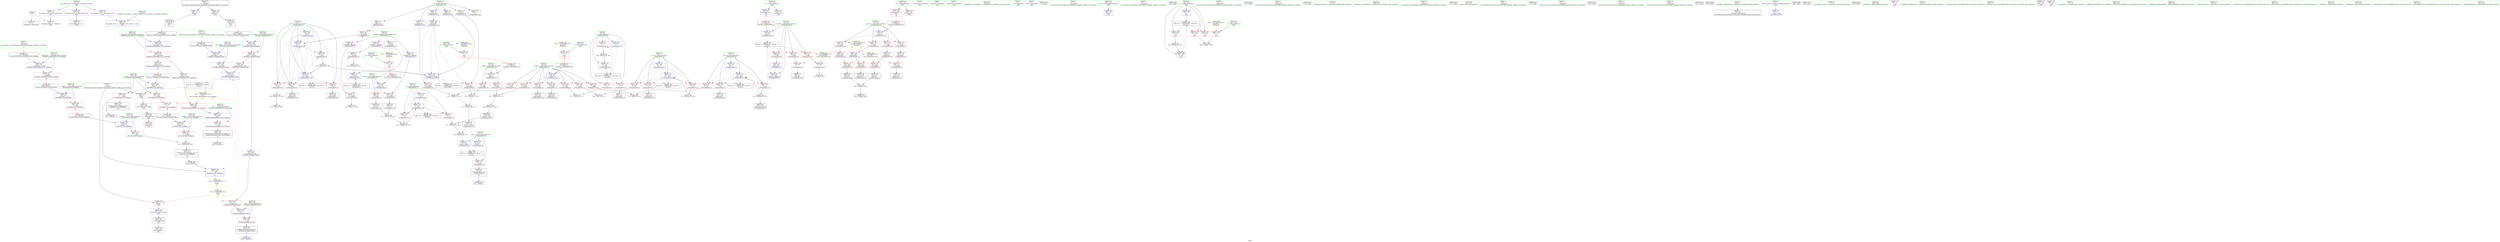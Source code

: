 digraph "SVFG" {
	label="SVFG";

	Node0x563094094400 [shape=record,color=grey,label="{NodeID: 0\nNullPtr}"];
	Node0x563094094400 -> Node0x5630940b7490[style=solid];
	Node0x563094094400 -> Node0x5630940b9630[style=solid];
	Node0x5630940b8ce0 [shape=record,color=red,label="{NodeID: 194\n373\<--363\n\<--__prec.addr\n_ZNSt8ios_base9precisionEl\n}"];
	Node0x5630940b8ce0 -> Node0x5630940c2f30[style=solid];
	Node0x5630940b55d0 [shape=record,color=purple,label="{NodeID: 111\n162\<--71\narrayidx23\<--p\n_Z7bananasPcS_iii\n}"];
	Node0x5630940b55d0 -> Node0x5630940ba290[style=solid];
	Node0x5630940b4080 [shape=record,color=green,label="{NodeID: 28\n59\<--60\nn.addr\<--n.addr_field_insensitive\n_Z7bananasPcS_iii\n}"];
	Node0x5630940b4080 -> Node0x5630940bc2f0[style=solid];
	Node0x5630940b4080 -> Node0x5630940bc3c0[style=solid];
	Node0x5630940b4080 -> Node0x5630940bc490[style=solid];
	Node0x5630940b4080 -> Node0x5630940bc560[style=solid];
	Node0x5630940b4080 -> Node0x5630940bc630[style=solid];
	Node0x5630940b4080 -> Node0x5630940bc700[style=solid];
	Node0x5630940b4080 -> Node0x5630940bc7d0[style=solid];
	Node0x5630940b4080 -> Node0x5630940b99a0[style=solid];
	Node0x5630940f41c0 [shape=record,color=black,label="{NodeID: 471\n48 = PHI(312, )\n2nd arg _Z7bananasPcS_iii }"];
	Node0x5630940f41c0 -> Node0x5630940b98d0[style=solid];
	Node0x5630940beda0 [shape=record,color=yellow,style=double,label="{NodeID: 388\n30V_1 = ENCHI(MR_30V_0)\npts\{2580000 \}\nFun[_Z7bananasPcS_iii]}"];
	Node0x5630940beda0 -> Node0x5630940bd670[style=dashed];
	Node0x5630940beda0 -> Node0x5630940bd740[style=dashed];
	Node0x5630940ba430 [shape=record,color=blue,label="{NodeID: 222\n75\<--164\nk25\<--\n_Z7bananasPcS_iii\n}"];
	Node0x5630940ba430 -> Node0x5630940bd330[style=dashed];
	Node0x5630940ba430 -> Node0x5630940bd400[style=dashed];
	Node0x5630940ba430 -> Node0x5630940bd4d0[style=dashed];
	Node0x5630940ba430 -> Node0x5630940bd5a0[style=dashed];
	Node0x5630940ba430 -> Node0x5630940ba500[style=dashed];
	Node0x5630940ba430 -> Node0x5630940ba5d0[style=dashed];
	Node0x5630940ba430 -> Node0x5630940da1b0[style=dashed];
	Node0x5630940bbee0 [shape=record,color=red,label="{NodeID: 139\n114\<--55\n\<--x.addr\n_Z7bananasPcS_iii\n}"];
	Node0x5630940bbee0 -> Node0x5630940bb6c0[style=solid];
	Node0x5630940b6970 [shape=record,color=green,label="{NodeID: 56\n339\<--340\nthis.addr\<--this.addr_field_insensitive\n_ZNSt8ios_base4setfESt13_Ios_Fmtflags\n}"];
	Node0x5630940b6970 -> Node0x5630940be780[style=solid];
	Node0x5630940b6970 -> Node0x5630940c2a50[style=solid];
	Node0x5630940c8850 [shape=record,color=grey,label="{NodeID: 333\n222 = Binary(217, 221, )\n}"];
	Node0x5630940c8850 -> Node0x5630940c86d0[style=solid];
	Node0x5630940bd5a0 [shape=record,color=red,label="{NodeID: 167\n201\<--75\n\<--k25\n_Z7bananasPcS_iii\n}"];
	Node0x5630940bd5a0 -> Node0x5630940c7f50[style=solid];
	Node0x5630940b8180 [shape=record,color=black,label="{NodeID: 84\n182\<--181\nconv33\<--\n_Z7bananasPcS_iii\n}"];
	Node0x5630940b8180 -> Node0x5630940ca350[style=solid];
	Node0x5630940b1f60 [shape=record,color=green,label="{NodeID: 1\n7\<--1\n__dso_handle\<--dummyObj\nGlob }"];
	Node0x5630940b8db0 [shape=record,color=red,label="{NodeID: 195\n376\<--365\n\<--__old\n_ZNSt8ios_base9precisionEl\n}"];
	Node0x5630940b8db0 -> Node0x5630940b5bd0[style=solid];
	Node0x5630940b56a0 [shape=record,color=purple,label="{NodeID: 112\n196\<--71\narrayidx41\<--p\n_Z7bananasPcS_iii\n}"];
	Node0x5630940b56a0 -> Node0x5630940bddc0[style=solid];
	Node0x5630940b4150 [shape=record,color=green,label="{NodeID: 29\n61\<--62\ns.addr\<--s.addr_field_insensitive\n_Z7bananasPcS_iii\n}"];
	Node0x5630940b4150 -> Node0x5630940bc8a0[style=solid];
	Node0x5630940b4150 -> Node0x5630940bc970[style=solid];
	Node0x5630940b4150 -> Node0x5630940b9a70[style=solid];
	Node0x5630940f4300 [shape=record,color=black,label="{NodeID: 472\n49 = PHI(313, )\n3rd arg _Z7bananasPcS_iii }"];
	Node0x5630940f4300 -> Node0x5630940b99a0[style=solid];
	Node0x5630940ba500 [shape=record,color=blue,label="{NodeID: 223\n75\<--197\nk25\<--\n_Z7bananasPcS_iii\n}"];
	Node0x5630940ba500 -> Node0x5630940bd330[style=dashed];
	Node0x5630940ba500 -> Node0x5630940bd400[style=dashed];
	Node0x5630940ba500 -> Node0x5630940bd4d0[style=dashed];
	Node0x5630940ba500 -> Node0x5630940bd5a0[style=dashed];
	Node0x5630940ba500 -> Node0x5630940ba500[style=dashed];
	Node0x5630940ba500 -> Node0x5630940ba5d0[style=dashed];
	Node0x5630940bbfb0 [shape=record,color=red,label="{NodeID: 140\n140\<--55\n\<--x.addr\n_Z7bananasPcS_iii\n}"];
	Node0x5630940bbfb0 -> Node0x5630940bb790[style=solid];
	Node0x5630940b6a40 [shape=record,color=green,label="{NodeID: 57\n341\<--342\n__fmtfl.addr\<--__fmtfl.addr_field_insensitive\n_ZNSt8ios_base4setfESt13_Ios_Fmtflags\n}"];
	Node0x5630940b6a40 -> Node0x5630940be850[style=solid];
	Node0x5630940b6a40 -> Node0x5630940c2b20[style=solid];
	Node0x5630940c89d0 [shape=record,color=grey,label="{NodeID: 334\n216 = Binary(211, 215, )\n}"];
	Node0x5630940c89d0 -> Node0x5630940c86d0[style=solid];
	Node0x5630940bd670 [shape=record,color=red,label="{NodeID: 168\n91\<--90\n\<--\n_Z7bananasPcS_iii\n}"];
	Node0x5630940bd670 -> Node0x5630940c9bd0[style=solid];
	Node0x5630940b8250 [shape=record,color=black,label="{NodeID: 85\n185\<--184\nidxprom34\<--\n_Z7bananasPcS_iii\n}"];
	Node0x5630940b1ff0 [shape=record,color=green,label="{NodeID: 2\n8\<--1\n_ZSt3cin\<--dummyObj\nGlob }"];
	Node0x5630940e2760 [shape=record,color=yellow,style=double,label="{NodeID: 445\n32V_3 = CSCHI(MR_32V_2)\npts\{1 \}\nCS[]|{|<s1>12|<s2>12}}"];
	Node0x5630940e2760 -> Node0x5630940bbad0[style=dashed];
	Node0x5630940e2760:s1 -> Node0x5630940b8e80[style=dashed,color=red];
	Node0x5630940e2760:s2 -> Node0x5630940c2f30[style=dashed,color=red];
	Node0x5630940b8e80 [shape=record,color=red,label="{NodeID: 196\n371\<--370\n\<--_M_precision\n_ZNSt8ios_base9precisionEl\n}"];
	Node0x5630940b8e80 -> Node0x5630940c2e60[style=solid];
	Node0x5630940b5770 [shape=record,color=purple,label="{NodeID: 113\n208\<--71\narrayidx47\<--p\n_Z7bananasPcS_iii\n}"];
	Node0x5630940b5770 -> Node0x5630940ba770[style=solid];
	Node0x5630940b4220 [shape=record,color=green,label="{NodeID: 30\n63\<--64\nalphabet\<--alphabet_field_insensitive\n_Z7bananasPcS_iii\n}"];
	Node0x5630940b4220 -> Node0x5630940b7890[style=solid];
	Node0x5630940b4220 -> Node0x5630940b5360[style=solid];
	Node0x5630940b4220 -> Node0x5630940b5430[style=solid];
	Node0x5630940b4220 -> Node0x5630940b5500[style=solid];
	Node0x5630940f4440 [shape=record,color=black,label="{NodeID: 473\n50 = PHI(314, )\n4th arg _Z7bananasPcS_iii }"];
	Node0x5630940f4440 -> Node0x5630940b9a70[style=solid];
	Node0x5630940ba5d0 [shape=record,color=blue,label="{NodeID: 224\n75\<--202\nk25\<--inc44\n_Z7bananasPcS_iii\n}"];
	Node0x5630940ba5d0 -> Node0x5630940bd330[style=dashed];
	Node0x5630940ba5d0 -> Node0x5630940bd400[style=dashed];
	Node0x5630940ba5d0 -> Node0x5630940bd4d0[style=dashed];
	Node0x5630940ba5d0 -> Node0x5630940bd5a0[style=dashed];
	Node0x5630940ba5d0 -> Node0x5630940ba500[style=dashed];
	Node0x5630940ba5d0 -> Node0x5630940ba5d0[style=dashed];
	Node0x5630940ba5d0 -> Node0x5630940da1b0[style=dashed];
	Node0x5630940bc080 [shape=record,color=red,label="{NodeID: 141\n177\<--55\n\<--x.addr\n_Z7bananasPcS_iii\n}"];
	Node0x5630940bc080 -> Node0x5630940bb860[style=solid];
	Node0x5630940b6b10 [shape=record,color=green,label="{NodeID: 58\n343\<--344\n__old\<--__old_field_insensitive\n_ZNSt8ios_base4setfESt13_Ios_Fmtflags\n}"];
	Node0x5630940b6b10 -> Node0x5630940be920[style=solid];
	Node0x5630940b6b10 -> Node0x5630940c2bf0[style=solid];
	Node0x5630940c8b50 [shape=record,color=grey,label="{NodeID: 335\n157 = Binary(156, 100, )\n}"];
	Node0x5630940c8b50 -> Node0x5630940ba1c0[style=solid];
	Node0x5630940bd740 [shape=record,color=red,label="{NodeID: 169\n95\<--94\n\<--\n_Z7bananasPcS_iii\n}"];
	Node0x5630940bd740 -> Node0x5630940b7a30[style=solid];
	Node0x5630940b8320 [shape=record,color=black,label="{NodeID: 86\n188\<--187\nconv36\<--\n_Z7bananasPcS_iii\n}"];
	Node0x5630940b8320 -> Node0x5630940ca350[style=solid];
	Node0x5630940b22a0 [shape=record,color=green,label="{NodeID: 3\n9\<--1\n_ZSt4cout\<--dummyObj\nGlob }"];
	Node0x5630940d91c0 [shape=record,color=black,label="{NodeID: 363\nMR_2V_3 = PHI(MR_2V_4, MR_2V_2, )\npts\{52 \}\n}"];
	Node0x5630940d91c0 -> Node0x5630940bbba0[style=dashed];
	Node0x5630940b8f50 [shape=record,color=red,label="{NodeID: 197\n401\<--395\n\<--__a.addr\n_ZStoRRSt13_Ios_FmtflagsS_\n}"];
	Node0x5630940b8f50 -> Node0x5630940b91c0[style=solid];
	Node0x5630940b5840 [shape=record,color=purple,label="{NodeID: 114\n214\<--71\narrayidx50\<--p\n_Z7bananasPcS_iii\n}"];
	Node0x5630940b5840 -> Node0x5630940bde90[style=solid];
	Node0x5630940b42f0 [shape=record,color=green,label="{NodeID: 31\n65\<--66\ni\<--i_field_insensitive\n_Z7bananasPcS_iii\n}"];
	Node0x5630940b42f0 -> Node0x5630940bca40[style=solid];
	Node0x5630940b42f0 -> Node0x5630940bcb10[style=solid];
	Node0x5630940b42f0 -> Node0x5630940bcbe0[style=solid];
	Node0x5630940b42f0 -> Node0x5630940b9ce0[style=solid];
	Node0x5630940b42f0 -> Node0x5630940b9e80[style=solid];
	Node0x5630940f4580 [shape=record,color=black,label="{NodeID: 474\n359 = PHI(295, )\n0th arg _ZNSt8ios_base9precisionEl }"];
	Node0x5630940f4580 -> Node0x5630940c2cc0[style=solid];
	Node0x5630940ba6a0 [shape=record,color=blue,label="{NodeID: 225\n73\<--205\ni24\<--inc45\n_Z7bananasPcS_iii\n}"];
	Node0x5630940ba6a0 -> Node0x5630940bd0c0[style=dashed];
	Node0x5630940ba6a0 -> Node0x5630940bd190[style=dashed];
	Node0x5630940ba6a0 -> Node0x5630940bd260[style=dashed];
	Node0x5630940ba6a0 -> Node0x5630940ba6a0[style=dashed];
	Node0x5630940ba6a0 -> Node0x5630940d9cb0[style=dashed];
	Node0x5630940bc150 [shape=record,color=red,label="{NodeID: 142\n183\<--55\n\<--x.addr\n_Z7bananasPcS_iii\n}"];
	Node0x5630940bc150 -> Node0x5630940bb930[style=solid];
	Node0x5630940b6be0 [shape=record,color=green,label="{NodeID: 59\n354\<--355\n_ZStoRRSt13_Ios_FmtflagsS_\<--_ZStoRRSt13_Ios_FmtflagsS__field_insensitive\n}"];
	Node0x5630940c8cd0 [shape=record,color=grey,label="{NodeID: 336\n153 = Binary(152, 151, )\n}"];
	Node0x5630940c8cd0 -> Node0x5630940ba0f0[style=solid];
	Node0x5630940bd810 [shape=record,color=red,label="{NodeID: 170\n98\<--97\n\<--arrayidx\n_Z7bananasPcS_iii\n}"];
	Node0x5630940bd810 -> Node0x5630940c8250[style=solid];
	Node0x5630940b83f0 [shape=record,color=black,label="{NodeID: 87\n195\<--194\nidxprom40\<--\n_Z7bananasPcS_iii\n}"];
	Node0x5630940b2330 [shape=record,color=green,label="{NodeID: 4\n12\<--1\n.str\<--dummyObj\nGlob }"];
	Node0x5630940e2a20 [shape=record,color=yellow,style=double,label="{NodeID: 447\n32V_2 = CSCHI(MR_32V_1)\npts\{1 \}\nCS[]|{<s0>11}}"];
	Node0x5630940e2a20:s0 -> Node0x5630940e2760[style=dashed,color=blue];
	Node0x5630940d92b0 [shape=record,color=black,label="{NodeID: 364\nMR_16V_2 = PHI(MR_16V_4, MR_16V_1, )\npts\{68 \}\n}"];
	Node0x5630940b9020 [shape=record,color=red,label="{NodeID: 198\n407\<--395\n\<--__a.addr\n_ZStoRRSt13_Ios_FmtflagsS_\n}"];
	Node0x5630940b9020 -> Node0x5630940b5ca0[style=solid];
	Node0x5630940b9020 -> Node0x5630940c31a0[style=solid];
	Node0x5630940bab60 [shape=record,color=purple,label="{NodeID: 115\n220\<--71\narrayidx52\<--p\n_Z7bananasPcS_iii\n}"];
	Node0x5630940bab60 -> Node0x5630940bdf60[style=solid];
	Node0x5630940b43c0 [shape=record,color=green,label="{NodeID: 32\n67\<--68\nq\<--q_field_insensitive\n_Z7bananasPcS_iii\n}"];
	Node0x5630940b43c0 -> Node0x5630940bccb0[style=solid];
	Node0x5630940b43c0 -> Node0x5630940bcd80[style=solid];
	Node0x5630940b43c0 -> Node0x5630940b9f50[style=solid];
	Node0x5630940b43c0 -> Node0x5630940ba0f0[style=solid];
	Node0x5630940f46c0 [shape=record,color=black,label="{NodeID: 475\n360 = PHI(297, )\n1st arg _ZNSt8ios_base9precisionEl }"];
	Node0x5630940f46c0 -> Node0x5630940c2d90[style=solid];
	Node0x5630940ba770 [shape=record,color=blue,label="{NodeID: 226\n208\<--202\narrayidx47\<--inc44\n_Z7bananasPcS_iii\n}"];
	Node0x5630940ba770 -> Node0x5630940bddc0[style=dashed];
	Node0x5630940ba770 -> Node0x5630940bde90[style=dashed];
	Node0x5630940ba770 -> Node0x5630940bdf60[style=dashed];
	Node0x5630940ba770 -> Node0x5630940ba770[style=dashed];
	Node0x5630940ba770 -> Node0x5630940da6b0[style=dashed];
	Node0x5630940bc220 [shape=record,color=red,label="{NodeID: 143\n149\<--57\n\<--k.addr\n_Z7bananasPcS_iii\n}"];
	Node0x5630940bc220 -> Node0x5630940b7fe0[style=solid];
	Node0x5630940b6ce0 [shape=record,color=green,label="{NodeID: 60\n361\<--362\nthis.addr\<--this.addr_field_insensitive\n_ZNSt8ios_base9precisionEl\n}"];
	Node0x5630940b6ce0 -> Node0x5630940b8c10[style=solid];
	Node0x5630940b6ce0 -> Node0x5630940c2cc0[style=solid];
	Node0x5630940c8e50 [shape=record,color=grey,label="{NodeID: 337\n231 = Binary(225, 230, )\n}"];
	Node0x5630940c8e50 -> Node0x5630940c9450[style=solid];
	Node0x5630940bd8e0 [shape=record,color=red,label="{NodeID: 171\n118\<--117\n\<--arrayidx4\n_Z7bananasPcS_iii\n}"];
	Node0x5630940bd8e0 -> Node0x5630940b7ca0[style=solid];
	Node0x5630940b84c0 [shape=record,color=black,label="{NodeID: 88\n207\<--205\nidxprom46\<--inc45\n_Z7bananasPcS_iii\n}"];
	Node0x5630940b23c0 [shape=record,color=green,label="{NodeID: 5\n14\<--1\n.str.1\<--dummyObj\nGlob }"];
	Node0x5630940f0610 [shape=record,color=black,label="{NodeID: 448\n28 = PHI()\n}"];
	Node0x5630940d97b0 [shape=record,color=black,label="{NodeID: 365\nMR_18V_2 = PHI(MR_18V_4, MR_18V_1, )\npts\{70 \}\n}"];
	Node0x5630940b90f0 [shape=record,color=red,label="{NodeID: 199\n403\<--397\n\<--__b.addr\n_ZStoRRSt13_Ios_FmtflagsS_\n|{<s0>20}}"];
	Node0x5630940b90f0:s0 -> Node0x5630940f3b80[style=solid,color=red];
	Node0x5630940bac30 [shape=record,color=purple,label="{NodeID: 116\n104\<--103\nincdec.ptr\<--\n_Z7bananasPcS_iii\n}"];
	Node0x5630940bac30 -> Node0x5630940b9c10[style=solid];
	Node0x5630940b4490 [shape=record,color=green,label="{NodeID: 33\n69\<--70\ni11\<--i11_field_insensitive\n_Z7bananasPcS_iii\n}"];
	Node0x5630940b4490 -> Node0x5630940bce50[style=solid];
	Node0x5630940b4490 -> Node0x5630940bcf20[style=solid];
	Node0x5630940b4490 -> Node0x5630940bcff0[style=solid];
	Node0x5630940b4490 -> Node0x5630940ba020[style=solid];
	Node0x5630940b4490 -> Node0x5630940ba1c0[style=solid];
	Node0x5630940f4800 [shape=record,color=black,label="{NodeID: 476\n337 = PHI(285, )\n0th arg _ZNSt8ios_base4setfESt13_Ios_Fmtflags }"];
	Node0x5630940f4800 -> Node0x5630940c2a50[style=solid];
	Node0x5630940bf230 [shape=record,color=yellow,style=double,label="{NodeID: 393\n32V_1 = ENCHI(MR_32V_0)\npts\{1 \}\nFun[_ZNSt8ios_base4setfESt13_Ios_Fmtflags]|{|<s1>19|<s2>19}}"];
	Node0x5630940bf230 -> Node0x5630940b8b40[style=dashed];
	Node0x5630940bf230:s1 -> Node0x5630940b91c0[style=dashed,color=red];
	Node0x5630940bf230:s2 -> Node0x5630940c31a0[style=dashed,color=red];
	Node0x5630940ba840 [shape=record,color=blue,label="{NodeID: 227\n51\<--232\nretval\<--sub59\n_Z7bananasPcS_iii\n}"];
	Node0x5630940ba840 -> Node0x5630940d91c0[style=dashed];
	Node0x5630940bc2f0 [shape=record,color=red,label="{NodeID: 144\n111\<--59\n\<--n.addr\n_Z7bananasPcS_iii\n}"];
	Node0x5630940bc2f0 -> Node0x5630940c9d50[style=solid];
	Node0x5630940b6db0 [shape=record,color=green,label="{NodeID: 61\n363\<--364\n__prec.addr\<--__prec.addr_field_insensitive\n_ZNSt8ios_base9precisionEl\n}"];
	Node0x5630940b6db0 -> Node0x5630940b8ce0[style=solid];
	Node0x5630940b6db0 -> Node0x5630940c2d90[style=solid];
	Node0x5630940c8fd0 [shape=record,color=grey,label="{NodeID: 338\n229 = Binary(228, 100, )\n}"];
	Node0x5630940c8fd0 -> Node0x5630940b8800[style=solid];
	Node0x5630940bd9b0 [shape=record,color=red,label="{NodeID: 172\n121\<--120\n\<--arrayidx6\n_Z7bananasPcS_iii\n}"];
	Node0x5630940bd9b0 -> Node0x5630940ca050[style=solid];
	Node0x5630940b8590 [shape=record,color=black,label="{NodeID: 89\n213\<--212\nidxprom49\<--\n_Z7bananasPcS_iii\n}"];
	Node0x5630940b2450 [shape=record,color=green,label="{NodeID: 6\n17\<--1\n\<--dummyObj\nCan only get source location for instruction, argument, global var or function.}"];
	Node0x5630940f2890 [shape=record,color=black,label="{NodeID: 449\n315 = PHI(45, )\n}"];
	Node0x5630940d9cb0 [shape=record,color=black,label="{NodeID: 366\nMR_20V_2 = PHI(MR_20V_4, MR_20V_1, )\npts\{74 \}\n}"];
	Node0x5630940b91c0 [shape=record,color=red,label="{NodeID: 200\n402\<--401\n\<--\n_ZStoRRSt13_Ios_FmtflagsS_\n|{<s0>20}}"];
	Node0x5630940b91c0:s0 -> Node0x5630940f3a40[style=solid,color=red];
	Node0x5630940bad00 [shape=record,color=purple,label="{NodeID: 117\n274\<--257\narraydecay\<--a\nmain\n}"];
	Node0x5630940b4560 [shape=record,color=green,label="{NodeID: 34\n71\<--72\np\<--p_field_insensitive\n_Z7bananasPcS_iii\n}"];
	Node0x5630940b4560 -> Node0x5630940b7960[style=solid];
	Node0x5630940b4560 -> Node0x5630940b55d0[style=solid];
	Node0x5630940b4560 -> Node0x5630940b56a0[style=solid];
	Node0x5630940b4560 -> Node0x5630940b5770[style=solid];
	Node0x5630940b4560 -> Node0x5630940b5840[style=solid];
	Node0x5630940b4560 -> Node0x5630940bab60[style=solid];
	Node0x5630940f4940 [shape=record,color=black,label="{NodeID: 477\n338 = PHI(287, )\n1st arg _ZNSt8ios_base4setfESt13_Ios_Fmtflags }"];
	Node0x5630940f4940 -> Node0x5630940c2b20[style=solid];
	Node0x5630940ba910 [shape=record,color=blue,label="{NodeID: 228\n245\<--108\nretval\<--\nmain\n}"];
	Node0x5630940bc3c0 [shape=record,color=red,label="{NodeID: 145\n137\<--59\n\<--n.addr\n_Z7bananasPcS_iii\n}"];
	Node0x5630940bc3c0 -> Node0x5630940ca1d0[style=solid];
	Node0x5630940b6e80 [shape=record,color=green,label="{NodeID: 62\n365\<--366\n__old\<--__old_field_insensitive\n_ZNSt8ios_base9precisionEl\n}"];
	Node0x5630940b6e80 -> Node0x5630940b8db0[style=solid];
	Node0x5630940b6e80 -> Node0x5630940c2e60[style=solid];
	Node0x5630940c9150 [shape=record,color=grey,label="{NodeID: 339\n228 = Binary(226, 227, )\n}"];
	Node0x5630940c9150 -> Node0x5630940c8fd0[style=solid];
	Node0x5630940bda80 [shape=record,color=red,label="{NodeID: 173\n144\<--143\n\<--arrayidx16\n_Z7bananasPcS_iii\n}"];
	Node0x5630940bda80 -> Node0x5630940b7e40[style=solid];
	Node0x5630940b8660 [shape=record,color=black,label="{NodeID: 90\n219\<--218\nidxprom51\<--\n_Z7bananasPcS_iii\n}"];
	Node0x5630940b2510 [shape=record,color=green,label="{NodeID: 7\n84\<--1\n\<--dummyObj\nCan only get source location for instruction, argument, global var or function.}"];
	Node0x5630940f2a80 [shape=record,color=black,label="{NodeID: 450\n262 = PHI()\n}"];
	Node0x5630940da1b0 [shape=record,color=black,label="{NodeID: 367\nMR_22V_2 = PHI(MR_22V_4, MR_22V_1, )\npts\{76 \}\n}"];
	Node0x5630940b9290 [shape=record,color=red,label="{NodeID: 201\n419\<--413\n\<--__a.addr\n_ZStorSt13_Ios_FmtflagsS_\n}"];
	Node0x5630940b9290 -> Node0x5630940c80d0[style=solid];
	Node0x5630940badd0 [shape=record,color=purple,label="{NodeID: 118\n310\<--257\narraydecay16\<--a\nmain\n|{<s0>16}}"];
	Node0x5630940badd0:s0 -> Node0x5630940f3f40[style=solid,color=red];
	Node0x5630940b4630 [shape=record,color=green,label="{NodeID: 35\n73\<--74\ni24\<--i24_field_insensitive\n_Z7bananasPcS_iii\n}"];
	Node0x5630940b4630 -> Node0x5630940bd0c0[style=solid];
	Node0x5630940b4630 -> Node0x5630940bd190[style=solid];
	Node0x5630940b4630 -> Node0x5630940bd260[style=solid];
	Node0x5630940b4630 -> Node0x5630940ba360[style=solid];
	Node0x5630940b4630 -> Node0x5630940ba6a0[style=solid];
	Node0x5630940ba9e0 [shape=record,color=blue,label="{NodeID: 229\n249\<--100\ntt\<--\nmain\n}"];
	Node0x5630940ba9e0 -> Node0x5630940d61b0[style=dashed];
	Node0x5630940bc490 [shape=record,color=red,label="{NodeID: 146\n169\<--59\n\<--n.addr\n_Z7bananasPcS_iii\n}"];
	Node0x5630940bc490 -> Node0x5630940c98d0[style=solid];
	Node0x5630940b6f50 [shape=record,color=green,label="{NodeID: 63\n395\<--396\n__a.addr\<--__a.addr_field_insensitive\n_ZStoRRSt13_Ios_FmtflagsS_\n}"];
	Node0x5630940b6f50 -> Node0x5630940b8f50[style=solid];
	Node0x5630940b6f50 -> Node0x5630940b9020[style=solid];
	Node0x5630940b6f50 -> Node0x5630940c3000[style=solid];
	Node0x5630940c92d0 [shape=record,color=grey,label="{NodeID: 340\n151 = Binary(148, 150, )\n}"];
	Node0x5630940c92d0 -> Node0x5630940c8cd0[style=solid];
	Node0x5630940bdb50 [shape=record,color=red,label="{NodeID: 174\n147\<--146\n\<--arrayidx18\n_Z7bananasPcS_iii\n}"];
	Node0x5630940bdb50 -> Node0x5630940b7f10[style=solid];
	Node0x5630940b8730 [shape=record,color=black,label="{NodeID: 91\n224\<--223\nconv55\<--div54\n_Z7bananasPcS_iii\n}"];
	Node0x5630940b8730 -> Node0x5630940c9450[style=solid];
	Node0x5630940b2e20 [shape=record,color=green,label="{NodeID: 8\n85\<--1\n\<--dummyObj\nCan only get source location for instruction, argument, global var or function.}"];
	Node0x5630940f2b50 [shape=record,color=black,label="{NodeID: 451\n271 = PHI()\n}"];
	Node0x5630940da6b0 [shape=record,color=black,label="{NodeID: 368\nMR_28V_2 = PHI(MR_28V_4, MR_28V_1, )\npts\{720000 \}\n}"];
	Node0x5630940b9360 [shape=record,color=red,label="{NodeID: 202\n420\<--415\n\<--__b.addr\n_ZStorSt13_Ios_FmtflagsS_\n}"];
	Node0x5630940b9360 -> Node0x5630940c80d0[style=solid];
	Node0x5630940baea0 [shape=record,color=purple,label="{NodeID: 119\n278\<--259\narraydecay5\<--x\nmain\n}"];
	Node0x5630940b4700 [shape=record,color=green,label="{NodeID: 36\n75\<--76\nk25\<--k25_field_insensitive\n_Z7bananasPcS_iii\n}"];
	Node0x5630940b4700 -> Node0x5630940bd330[style=solid];
	Node0x5630940b4700 -> Node0x5630940bd400[style=solid];
	Node0x5630940b4700 -> Node0x5630940bd4d0[style=solid];
	Node0x5630940b4700 -> Node0x5630940bd5a0[style=solid];
	Node0x5630940b4700 -> Node0x5630940ba430[style=solid];
	Node0x5630940b4700 -> Node0x5630940ba500[style=solid];
	Node0x5630940b4700 -> Node0x5630940ba5d0[style=solid];
	Node0x5630940baab0 [shape=record,color=blue,label="{NodeID: 230\n249\<--326\ntt\<--inc\nmain\n}"];
	Node0x5630940baab0 -> Node0x5630940d61b0[style=dashed];
	Node0x5630940bc560 [shape=record,color=red,label="{NodeID: 147\n212\<--59\n\<--n.addr\n_Z7bananasPcS_iii\n}"];
	Node0x5630940bc560 -> Node0x5630940b8590[style=solid];
	Node0x5630940b7020 [shape=record,color=green,label="{NodeID: 64\n397\<--398\n__b.addr\<--__b.addr_field_insensitive\n_ZStoRRSt13_Ios_FmtflagsS_\n}"];
	Node0x5630940b7020 -> Node0x5630940b90f0[style=solid];
	Node0x5630940b7020 -> Node0x5630940c30d0[style=solid];
	Node0x5630940c9450 [shape=record,color=grey,label="{NodeID: 341\n232 = Binary(224, 231, )\n}"];
	Node0x5630940c9450 -> Node0x5630940ba840[style=solid];
	Node0x5630940bdc20 [shape=record,color=red,label="{NodeID: 175\n181\<--180\n\<--arrayidx32\n_Z7bananasPcS_iii\n}"];
	Node0x5630940bdc20 -> Node0x5630940b8180[style=solid];
	Node0x5630940b8800 [shape=record,color=black,label="{NodeID: 92\n230\<--229\nconv57\<--add\n_Z7bananasPcS_iii\n}"];
	Node0x5630940b8800 -> Node0x5630940c8e50[style=solid];
	Node0x5630940b2eb0 [shape=record,color=green,label="{NodeID: 9\n86\<--1\n\<--dummyObj\nCan only get source location for instruction, argument, global var or function.}"];
	Node0x5630940f2c20 [shape=record,color=black,label="{NodeID: 452\n272 = PHI()\n}"];
	Node0x5630940b9430 [shape=record,color=blue,label="{NodeID: 203\n427\<--17\nllvm.global_ctors_0\<--\nGlob }"];
	Node0x5630940baf70 [shape=record,color=purple,label="{NodeID: 120\n311\<--259\narraydecay17\<--x\nmain\n|{<s0>16}}"];
	Node0x5630940baf70:s0 -> Node0x5630940f4080[style=solid,color=red];
	Node0x5630940b47d0 [shape=record,color=green,label="{NodeID: 37\n87\<--88\nllvm.memset.p0i8.i64\<--llvm.memset.p0i8.i64_field_insensitive\n}"];
	Node0x5630940bf5e0 [shape=record,color=yellow,style=double,label="{NodeID: 397\n36V_1 = ENCHI(MR_36V_0)\npts\{248 \}\nFun[main]}"];
	Node0x5630940bf5e0 -> Node0x5630940be030[style=dashed];
	Node0x5630940c2a50 [shape=record,color=blue,label="{NodeID: 231\n339\<--337\nthis.addr\<--this\n_ZNSt8ios_base4setfESt13_Ios_Fmtflags\n}"];
	Node0x5630940c2a50 -> Node0x5630940be780[style=dashed];
	Node0x5630940bc630 [shape=record,color=red,label="{NodeID: 148\n217\<--59\n\<--n.addr\n_Z7bananasPcS_iii\n}"];
	Node0x5630940bc630 -> Node0x5630940c8850[style=solid];
	Node0x5630940b70f0 [shape=record,color=green,label="{NodeID: 65\n405\<--406\n_ZStorSt13_Ios_FmtflagsS_\<--_ZStorSt13_Ios_FmtflagsS__field_insensitive\n}"];
	Node0x5630940c95d0 [shape=record,color=grey,label="{NodeID: 342\n129 = Binary(128, 100, )\n}"];
	Node0x5630940c95d0 -> Node0x5630940b9e80[style=solid];
	Node0x5630940bdcf0 [shape=record,color=red,label="{NodeID: 176\n187\<--186\n\<--arrayidx35\n_Z7bananasPcS_iii\n}"];
	Node0x5630940bdcf0 -> Node0x5630940b8320[style=solid];
	Node0x5630940b88d0 [shape=record,color=black,label="{NodeID: 93\n45\<--235\n_Z7bananasPcS_iii_ret\<--\n_Z7bananasPcS_iii\n|{<s0>16}}"];
	Node0x5630940b88d0:s0 -> Node0x5630940f2890[style=solid,color=blue];
	Node0x5630940b2f40 [shape=record,color=green,label="{NodeID: 10\n100\<--1\n\<--dummyObj\nCan only get source location for instruction, argument, global var or function.}"];
	Node0x5630940f2cf0 [shape=record,color=black,label="{NodeID: 453\n273 = PHI()\n}"];
	Node0x5630940b9530 [shape=record,color=blue,label="{NodeID: 204\n428\<--18\nllvm.global_ctors_1\<--_GLOBAL__sub_I_Smylic_1_1.cpp\nGlob }"];
	Node0x5630940bb040 [shape=record,color=purple,label="{NodeID: 121\n281\<--280\nvbase.offset.ptr\<--vtable\nmain\n}"];
	Node0x5630940bb040 -> Node0x5630940b89a0[style=solid];
	Node0x5630940b48d0 [shape=record,color=green,label="{NodeID: 38\n242\<--243\nmain\<--main_field_insensitive\n}"];
	Node0x5630940c2b20 [shape=record,color=blue,label="{NodeID: 232\n341\<--338\n__fmtfl.addr\<--__fmtfl\n_ZNSt8ios_base4setfESt13_Ios_Fmtflags\n}"];
	Node0x5630940c2b20 -> Node0x5630940be850[style=dashed];
	Node0x5630940bc700 [shape=record,color=red,label="{NodeID: 149\n218\<--59\n\<--n.addr\n_Z7bananasPcS_iii\n}"];
	Node0x5630940bc700 -> Node0x5630940b8660[style=solid];
	Node0x5630940b71f0 [shape=record,color=green,label="{NodeID: 66\n413\<--414\n__a.addr\<--__a.addr_field_insensitive\n_ZStorSt13_Ios_FmtflagsS_\n}"];
	Node0x5630940b71f0 -> Node0x5630940b9290[style=solid];
	Node0x5630940b71f0 -> Node0x5630940c3270[style=solid];
	Node0x5630940c9750 [shape=record,color=grey,label="{NodeID: 343\n326 = Binary(325, 100, )\n}"];
	Node0x5630940c9750 -> Node0x5630940baab0[style=solid];
	Node0x5630940bddc0 [shape=record,color=red,label="{NodeID: 177\n197\<--196\n\<--arrayidx41\n_Z7bananasPcS_iii\n}"];
	Node0x5630940bddc0 -> Node0x5630940ba500[style=solid];
	Node0x5630940b89a0 [shape=record,color=black,label="{NodeID: 94\n282\<--281\n\<--vbase.offset.ptr\nmain\n}"];
	Node0x5630940b89a0 -> Node0x5630940be5e0[style=solid];
	Node0x5630940b3040 [shape=record,color=green,label="{NodeID: 11\n108\<--1\n\<--dummyObj\nCan only get source location for instruction, argument, global var or function.}"];
	Node0x5630940f2dc0 [shape=record,color=black,label="{NodeID: 454\n275 = PHI()\n}"];
	Node0x5630940b9630 [shape=record,color=blue, style = dotted,label="{NodeID: 205\n429\<--3\nllvm.global_ctors_2\<--dummyVal\nGlob }"];
	Node0x5630940bb110 [shape=record,color=purple,label="{NodeID: 122\n291\<--290\nvbase.offset.ptr9\<--vtable8\nmain\n}"];
	Node0x5630940bb110 -> Node0x5630940b5960[style=solid];
	Node0x5630940b49d0 [shape=record,color=green,label="{NodeID: 39\n245\<--246\nretval\<--retval_field_insensitive\nmain\n}"];
	Node0x5630940b49d0 -> Node0x5630940ba910[style=solid];
	Node0x5630940bf7d0 [shape=record,color=yellow,style=double,label="{NodeID: 399\n40V_1 = ENCHI(MR_40V_0)\npts\{252 \}\nFun[main]}"];
	Node0x5630940bf7d0 -> Node0x5630940be370[style=dashed];
	Node0x5630940c2bf0 [shape=record,color=blue,label="{NodeID: 233\n343\<--349\n__old\<--\n_ZNSt8ios_base4setfESt13_Ios_Fmtflags\n}"];
	Node0x5630940c2bf0 -> Node0x5630940be920[style=dashed];
	Node0x5630940bc7d0 [shape=record,color=red,label="{NodeID: 150\n227\<--59\n\<--n.addr\n_Z7bananasPcS_iii\n}"];
	Node0x5630940bc7d0 -> Node0x5630940c9150[style=solid];
	Node0x5630940b72c0 [shape=record,color=green,label="{NodeID: 67\n415\<--416\n__b.addr\<--__b.addr_field_insensitive\n_ZStorSt13_Ios_FmtflagsS_\n}"];
	Node0x5630940b72c0 -> Node0x5630940b9360[style=solid];
	Node0x5630940b72c0 -> Node0x5630940c3340[style=solid];
	Node0x5630940c98d0 [shape=record,color=grey,label="{NodeID: 344\n170 = cmp(168, 169, )\n}"];
	Node0x5630940bde90 [shape=record,color=red,label="{NodeID: 178\n215\<--214\n\<--arrayidx50\n_Z7bananasPcS_iii\n}"];
	Node0x5630940bde90 -> Node0x5630940c89d0[style=solid];
	Node0x5630940b8a70 [shape=record,color=black,label="{NodeID: 95\n285\<--284\n\<--add.ptr\nmain\n|{<s0>11}}"];
	Node0x5630940b8a70:s0 -> Node0x5630940f4800[style=solid,color=red];
	Node0x5630940b3140 [shape=record,color=green,label="{NodeID: 12\n125\<--1\n\<--dummyObj\nCan only get source location for instruction, argument, global var or function.}"];
	Node0x5630940f2ef0 [shape=record,color=black,label="{NodeID: 455\n279 = PHI()\n}"];
	Node0x5630940b9730 [shape=record,color=blue,label="{NodeID: 206\n53\<--46\na.addr\<--a\n_Z7bananasPcS_iii\n}"];
	Node0x5630940b9730 -> Node0x5630940d70b0[style=dashed];
	Node0x5630940bb1e0 [shape=record,color=purple,label="{NodeID: 123\n348\<--347\n_M_flags\<--this1\n_ZNSt8ios_base4setfESt13_Ios_Fmtflags\n}"];
	Node0x5630940bb1e0 -> Node0x5630940b8b40[style=solid];
	Node0x5630940b4aa0 [shape=record,color=green,label="{NodeID: 40\n247\<--248\nt\<--t_field_insensitive\nmain\n}"];
	Node0x5630940b4aa0 -> Node0x5630940be030[style=solid];
	Node0x5630940bf8b0 [shape=record,color=yellow,style=double,label="{NodeID: 400\n42V_1 = ENCHI(MR_42V_0)\npts\{254 \}\nFun[main]}"];
	Node0x5630940bf8b0 -> Node0x5630940be440[style=dashed];
	Node0x5630940c2cc0 [shape=record,color=blue,label="{NodeID: 234\n361\<--359\nthis.addr\<--this\n_ZNSt8ios_base9precisionEl\n}"];
	Node0x5630940c2cc0 -> Node0x5630940b8c10[style=dashed];
	Node0x5630940bc8a0 [shape=record,color=red,label="{NodeID: 151\n211\<--61\n\<--s.addr\n_Z7bananasPcS_iii\n}"];
	Node0x5630940bc8a0 -> Node0x5630940c89d0[style=solid];
	Node0x5630940b7390 [shape=record,color=green,label="{NodeID: 68\n18\<--423\n_GLOBAL__sub_I_Smylic_1_1.cpp\<--_GLOBAL__sub_I_Smylic_1_1.cpp_field_insensitive\n}"];
	Node0x5630940b7390 -> Node0x5630940b9530[style=solid];
	Node0x5630940c9a50 [shape=record,color=grey,label="{NodeID: 345\n175 = cmp(174, 108, )\n}"];
	Node0x5630940bdf60 [shape=record,color=red,label="{NodeID: 179\n221\<--220\n\<--arrayidx52\n_Z7bananasPcS_iii\n}"];
	Node0x5630940bdf60 -> Node0x5630940c8850[style=solid];
	Node0x5630940b5960 [shape=record,color=black,label="{NodeID: 96\n292\<--291\n\<--vbase.offset.ptr9\nmain\n}"];
	Node0x5630940b5960 -> Node0x5630940be6b0[style=solid];
	Node0x5630940b3240 [shape=record,color=green,label="{NodeID: 13\n133\<--1\n\<--dummyObj\nCan only get source location for instruction, argument, global var or function.}"];
	Node0x5630940f2fc0 [shape=record,color=black,label="{NodeID: 456\n286 = PHI(336, )\n}"];
	Node0x5630940b9800 [shape=record,color=blue,label="{NodeID: 207\n55\<--47\nx.addr\<--x\n_Z7bananasPcS_iii\n}"];
	Node0x5630940b9800 -> Node0x5630940bbee0[style=dashed];
	Node0x5630940b9800 -> Node0x5630940bbfb0[style=dashed];
	Node0x5630940b9800 -> Node0x5630940bc080[style=dashed];
	Node0x5630940b9800 -> Node0x5630940bc150[style=dashed];
	Node0x5630940bb2b0 [shape=record,color=purple,label="{NodeID: 124\n352\<--347\n_M_flags2\<--this1\n_ZNSt8ios_base4setfESt13_Ios_Fmtflags\n|{<s0>19}}"];
	Node0x5630940bb2b0:s0 -> Node0x5630940f3cc0[style=solid,color=red];
	Node0x5630940b4b70 [shape=record,color=green,label="{NodeID: 41\n249\<--250\ntt\<--tt_field_insensitive\nmain\n}"];
	Node0x5630940b4b70 -> Node0x5630940be100[style=solid];
	Node0x5630940b4b70 -> Node0x5630940be1d0[style=solid];
	Node0x5630940b4b70 -> Node0x5630940be2a0[style=solid];
	Node0x5630940b4b70 -> Node0x5630940ba9e0[style=solid];
	Node0x5630940b4b70 -> Node0x5630940baab0[style=solid];
	Node0x5630940bf990 [shape=record,color=yellow,style=double,label="{NodeID: 401\n44V_1 = ENCHI(MR_44V_0)\npts\{256 \}\nFun[main]}"];
	Node0x5630940bf990 -> Node0x5630940be510[style=dashed];
	Node0x5630940c2d90 [shape=record,color=blue,label="{NodeID: 235\n363\<--360\n__prec.addr\<--__prec\n_ZNSt8ios_base9precisionEl\n}"];
	Node0x5630940c2d90 -> Node0x5630940b8ce0[style=dashed];
	Node0x5630940bc970 [shape=record,color=red,label="{NodeID: 152\n226\<--61\n\<--s.addr\n_Z7bananasPcS_iii\n}"];
	Node0x5630940bc970 -> Node0x5630940c9150[style=solid];
	Node0x5630940b7490 [shape=record,color=black,label="{NodeID: 69\n2\<--3\ndummyVal\<--dummyVal\n}"];
	Node0x5630940c9bd0 [shape=record,color=grey,label="{NodeID: 346\n92 = cmp(91, 84, )\n}"];
	Node0x5630940be030 [shape=record,color=red,label="{NodeID: 180\n268\<--247\n\<--t\nmain\n}"];
	Node0x5630940be030 -> Node0x5630940c9ed0[style=solid];
	Node0x5630940b5a30 [shape=record,color=black,label="{NodeID: 97\n295\<--294\n\<--add.ptr11\nmain\n|{<s0>12}}"];
	Node0x5630940b5a30:s0 -> Node0x5630940f4580[style=solid,color=red];
	Node0x5630940b3340 [shape=record,color=green,label="{NodeID: 14\n164\<--1\n\<--dummyObj\nCan only get source location for instruction, argument, global var or function.}"];
	Node0x5630940f30f0 [shape=record,color=black,label="{NodeID: 457\n296 = PHI(358, )\n}"];
	Node0x5630940b98d0 [shape=record,color=blue,label="{NodeID: 208\n57\<--48\nk.addr\<--k\n_Z7bananasPcS_iii\n}"];
	Node0x5630940b98d0 -> Node0x5630940bc220[style=dashed];
	Node0x5630940bb380 [shape=record,color=purple,label="{NodeID: 125\n370\<--369\n_M_precision\<--this1\n_ZNSt8ios_base9precisionEl\n}"];
	Node0x5630940bb380 -> Node0x5630940b8e80[style=solid];
	Node0x5630940b4c40 [shape=record,color=green,label="{NodeID: 42\n251\<--252\nn\<--n_field_insensitive\nmain\n}"];
	Node0x5630940b4c40 -> Node0x5630940be370[style=solid];
	Node0x5630940bfa70 [shape=record,color=yellow,style=double,label="{NodeID: 402\n46V_1 = ENCHI(MR_46V_0)\npts\{260 2580000 \}\nFun[main]|{<s0>16|<s1>16}}"];
	Node0x5630940bfa70:s0 -> Node0x5630940beb00[style=dashed,color=red];
	Node0x5630940bfa70:s1 -> Node0x5630940beda0[style=dashed,color=red];
	Node0x5630940c2e60 [shape=record,color=blue,label="{NodeID: 236\n365\<--371\n__old\<--\n_ZNSt8ios_base9precisionEl\n}"];
	Node0x5630940c2e60 -> Node0x5630940b8db0[style=dashed];
	Node0x5630940bca40 [shape=record,color=red,label="{NodeID: 153\n110\<--65\n\<--i\n_Z7bananasPcS_iii\n}"];
	Node0x5630940bca40 -> Node0x5630940c9d50[style=solid];
	Node0x5630940b7590 [shape=record,color=black,label="{NodeID: 70\n10\<--9\n\<--_ZSt4cout\nCan only get source location for instruction, argument, global var or function.}"];
	Node0x5630940b7590 -> Node0x5630940bb520[style=solid];
	Node0x5630940b7590 -> Node0x5630940bb5f0[style=solid];
	Node0x5630940c9d50 [shape=record,color=grey,label="{NodeID: 347\n112 = cmp(110, 111, )\n}"];
	Node0x5630940be100 [shape=record,color=red,label="{NodeID: 181\n267\<--249\n\<--tt\nmain\n}"];
	Node0x5630940be100 -> Node0x5630940c9ed0[style=solid];
	Node0x5630940b5b00 [shape=record,color=black,label="{NodeID: 98\n336\<--356\n_ZNSt8ios_base4setfESt13_Ios_Fmtflags_ret\<--\n_ZNSt8ios_base4setfESt13_Ios_Fmtflags\n|{<s0>11}}"];
	Node0x5630940b5b00:s0 -> Node0x5630940f2fc0[style=solid,color=blue];
	Node0x5630940b3440 [shape=record,color=green,label="{NodeID: 15\n287\<--1\n\<--dummyObj\nCan only get source location for instruction, argument, global var or function.|{<s0>11}}"];
	Node0x5630940b3440:s0 -> Node0x5630940f4940[style=solid,color=red];
	Node0x5630940f3230 [shape=record,color=black,label="{NodeID: 458\n301 = PHI()\n}"];
	Node0x5630940b99a0 [shape=record,color=blue,label="{NodeID: 209\n59\<--49\nn.addr\<--n\n_Z7bananasPcS_iii\n}"];
	Node0x5630940b99a0 -> Node0x5630940bc2f0[style=dashed];
	Node0x5630940b99a0 -> Node0x5630940bc3c0[style=dashed];
	Node0x5630940b99a0 -> Node0x5630940bc490[style=dashed];
	Node0x5630940b99a0 -> Node0x5630940bc560[style=dashed];
	Node0x5630940b99a0 -> Node0x5630940bc630[style=dashed];
	Node0x5630940b99a0 -> Node0x5630940bc700[style=dashed];
	Node0x5630940b99a0 -> Node0x5630940bc7d0[style=dashed];
	Node0x5630940bb450 [shape=record,color=purple,label="{NodeID: 126\n374\<--369\n_M_precision2\<--this1\n_ZNSt8ios_base9precisionEl\n}"];
	Node0x5630940bb450 -> Node0x5630940c2f30[style=solid];
	Node0x5630940b4d10 [shape=record,color=green,label="{NodeID: 43\n253\<--254\nk\<--k_field_insensitive\nmain\n}"];
	Node0x5630940b4d10 -> Node0x5630940be440[style=solid];
	Node0x5630940c2f30 [shape=record,color=blue,label="{NodeID: 237\n374\<--373\n_M_precision2\<--\n_ZNSt8ios_base9precisionEl\n|{<s0>12}}"];
	Node0x5630940c2f30:s0 -> Node0x5630940d5cb0[style=dashed,color=blue];
	Node0x5630940bcb10 [shape=record,color=red,label="{NodeID: 154\n115\<--65\n\<--i\n_Z7bananasPcS_iii\n}"];
	Node0x5630940bcb10 -> Node0x5630940b7bd0[style=solid];
	Node0x5630940b7690 [shape=record,color=black,label="{NodeID: 71\n11\<--9\n\<--_ZSt4cout\nCan only get source location for instruction, argument, global var or function.}"];
	Node0x5630940b7690 -> Node0x5630940bba00[style=solid];
	Node0x5630940b7690 -> Node0x5630940bbad0[style=solid];
	Node0x5630940c9ed0 [shape=record,color=grey,label="{NodeID: 348\n269 = cmp(267, 268, )\n}"];
	Node0x5630940be1d0 [shape=record,color=red,label="{NodeID: 182\n304\<--249\n\<--tt\nmain\n}"];
	Node0x5630940b5bd0 [shape=record,color=black,label="{NodeID: 99\n358\<--376\n_ZNSt8ios_base9precisionEl_ret\<--\n_ZNSt8ios_base9precisionEl\n|{<s0>12}}"];
	Node0x5630940b5bd0:s0 -> Node0x5630940f30f0[style=solid,color=blue];
	Node0x5630940b3540 [shape=record,color=green,label="{NodeID: 16\n297\<--1\n\<--dummyObj\nCan only get source location for instruction, argument, global var or function.|{<s0>12}}"];
	Node0x5630940b3540:s0 -> Node0x5630940f46c0[style=solid,color=red];
	Node0x5630940f3330 [shape=record,color=black,label="{NodeID: 459\n305 = PHI()\n}"];
	Node0x5630940b9a70 [shape=record,color=blue,label="{NodeID: 210\n61\<--50\ns.addr\<--s\n_Z7bananasPcS_iii\n}"];
	Node0x5630940b9a70 -> Node0x5630940bc8a0[style=dashed];
	Node0x5630940b9a70 -> Node0x5630940bc970[style=dashed];
	Node0x5630940bb520 [shape=record,color=purple,label="{NodeID: 127\n284\<--10\nadd.ptr\<--\nmain\n}"];
	Node0x5630940bb520 -> Node0x5630940b8a70[style=solid];
	Node0x5630940b4de0 [shape=record,color=green,label="{NodeID: 44\n255\<--256\ns\<--s_field_insensitive\nmain\n}"];
	Node0x5630940b4de0 -> Node0x5630940be510[style=solid];
	Node0x5630940c3000 [shape=record,color=blue,label="{NodeID: 238\n395\<--393\n__a.addr\<--__a\n_ZStoRRSt13_Ios_FmtflagsS_\n}"];
	Node0x5630940c3000 -> Node0x5630940b8f50[style=dashed];
	Node0x5630940c3000 -> Node0x5630940b9020[style=dashed];
	Node0x5630940bcbe0 [shape=record,color=red,label="{NodeID: 155\n128\<--65\n\<--i\n_Z7bananasPcS_iii\n}"];
	Node0x5630940bcbe0 -> Node0x5630940c95d0[style=solid];
	Node0x5630940b7790 [shape=record,color=black,label="{NodeID: 72\n29\<--30\n\<--_ZNSt8ios_base4InitD1Ev\nCan only get source location for instruction, argument, global var or function.}"];
	Node0x5630940ca050 [shape=record,color=grey,label="{NodeID: 349\n122 = cmp(121, 108, )\n}"];
	Node0x5630940be2a0 [shape=record,color=red,label="{NodeID: 183\n325\<--249\n\<--tt\nmain\n}"];
	Node0x5630940be2a0 -> Node0x5630940c9750[style=solid];
	Node0x5630940b5ca0 [shape=record,color=black,label="{NodeID: 100\n392\<--407\n_ZStoRRSt13_Ios_FmtflagsS__ret\<--\n_ZStoRRSt13_Ios_FmtflagsS_\n|{<s0>19}}"];
	Node0x5630940b5ca0:s0 -> Node0x5630940f3700[style=solid,color=blue];
	Node0x5630940b3640 [shape=record,color=green,label="{NodeID: 17\n4\<--6\n_ZStL8__ioinit\<--_ZStL8__ioinit_field_insensitive\nGlob }"];
	Node0x5630940b3640 -> Node0x5630940b5e40[style=solid];
	Node0x5630940f3430 [shape=record,color=black,label="{NodeID: 460\n309 = PHI()\n}"];
	Node0x5630940b9b40 [shape=record,color=blue,label="{NodeID: 211\n97\<--99\narrayidx\<--inc\n_Z7bananasPcS_iii\n}"];
	Node0x5630940b9b40 -> Node0x5630940d75b0[style=dashed];
	Node0x5630940bb5f0 [shape=record,color=purple,label="{NodeID: 128\n294\<--10\nadd.ptr11\<--\nmain\n}"];
	Node0x5630940bb5f0 -> Node0x5630940b5a30[style=solid];
	Node0x5630940b4eb0 [shape=record,color=green,label="{NodeID: 45\n257\<--258\na\<--a_field_insensitive\nmain\n}"];
	Node0x5630940b4eb0 -> Node0x5630940bad00[style=solid];
	Node0x5630940b4eb0 -> Node0x5630940badd0[style=solid];
	Node0x5630940c30d0 [shape=record,color=blue,label="{NodeID: 239\n397\<--394\n__b.addr\<--__b\n_ZStoRRSt13_Ios_FmtflagsS_\n}"];
	Node0x5630940c30d0 -> Node0x5630940b90f0[style=dashed];
	Node0x5630940bccb0 [shape=record,color=red,label="{NodeID: 156\n152\<--67\n\<--q\n_Z7bananasPcS_iii\n}"];
	Node0x5630940bccb0 -> Node0x5630940c8cd0[style=solid];
	Node0x5630940b7890 [shape=record,color=black,label="{NodeID: 73\n82\<--63\n\<--alphabet\n_Z7bananasPcS_iii\n}"];
	Node0x5630940ca1d0 [shape=record,color=grey,label="{NodeID: 350\n138 = cmp(136, 137, )\n}"];
	Node0x5630940be370 [shape=record,color=red,label="{NodeID: 184\n313\<--251\n\<--n\nmain\n|{<s0>16}}"];
	Node0x5630940be370:s0 -> Node0x5630940f4300[style=solid,color=red];
	Node0x5630940b5d70 [shape=record,color=black,label="{NodeID: 101\n410\<--421\n_ZStorSt13_Ios_FmtflagsS__ret\<--or\n_ZStorSt13_Ios_FmtflagsS_\n|{<s0>20}}"];
	Node0x5630940b5d70:s0 -> Node0x5630940f3870[style=solid,color=blue];
	Node0x5630940b3740 [shape=record,color=green,label="{NodeID: 18\n16\<--20\nllvm.global_ctors\<--llvm.global_ctors_field_insensitive\nGlob }"];
	Node0x5630940b3740 -> Node0x5630940b60b0[style=solid];
	Node0x5630940b3740 -> Node0x5630940b5160[style=solid];
	Node0x5630940b3740 -> Node0x5630940b5260[style=solid];
	Node0x5630940f3530 [shape=record,color=black,label="{NodeID: 461\n316 = PHI()\n}"];
	Node0x5630940b9c10 [shape=record,color=blue,label="{NodeID: 212\n53\<--104\na.addr\<--incdec.ptr\n_Z7bananasPcS_iii\n}"];
	Node0x5630940b9c10 -> Node0x5630940d70b0[style=dashed];
	Node0x5630940bb6c0 [shape=record,color=purple,label="{NodeID: 129\n117\<--114\narrayidx4\<--\n_Z7bananasPcS_iii\n}"];
	Node0x5630940bb6c0 -> Node0x5630940bd8e0[style=solid];
	Node0x5630940b4f80 [shape=record,color=green,label="{NodeID: 46\n259\<--260\nx\<--x_field_insensitive\nmain\n}"];
	Node0x5630940b4f80 -> Node0x5630940baea0[style=solid];
	Node0x5630940b4f80 -> Node0x5630940baf70[style=solid];
	Node0x5630940c31a0 [shape=record,color=blue,label="{NodeID: 240\n407\<--404\n\<--call\n_ZStoRRSt13_Ios_FmtflagsS_\n|{<s0>19}}"];
	Node0x5630940c31a0:s0 -> Node0x5630940e2a20[style=dashed,color=blue];
	Node0x5630940bcd80 [shape=record,color=red,label="{NodeID: 157\n225\<--67\n\<--q\n_Z7bananasPcS_iii\n}"];
	Node0x5630940bcd80 -> Node0x5630940c8e50[style=solid];
	Node0x5630940b7960 [shape=record,color=black,label="{NodeID: 74\n160\<--71\n\<--p\n_Z7bananasPcS_iii\n}"];
	Node0x5630940ca350 [shape=record,color=grey,label="{NodeID: 351\n189 = cmp(182, 188, )\n}"];
	Node0x5630940ca350 -> Node0x5630940c79b0[style=solid];
	Node0x5630940be440 [shape=record,color=red,label="{NodeID: 185\n312\<--253\n\<--k\nmain\n|{<s0>16}}"];
	Node0x5630940be440:s0 -> Node0x5630940f41c0[style=solid,color=red];
	Node0x5630940b5e40 [shape=record,color=purple,label="{NodeID: 102\n27\<--4\n\<--_ZStL8__ioinit\n__cxx_global_var_init\n}"];
	Node0x5630940b3840 [shape=record,color=green,label="{NodeID: 19\n21\<--22\n__cxx_global_var_init\<--__cxx_global_var_init_field_insensitive\n}"];
	Node0x5630940f3630 [shape=record,color=black,label="{NodeID: 462\n319 = PHI()\n}"];
	Node0x5630940b9ce0 [shape=record,color=blue,label="{NodeID: 213\n65\<--108\ni\<--\n_Z7bananasPcS_iii\n}"];
	Node0x5630940b9ce0 -> Node0x5630940d6bb0[style=dashed];
	Node0x5630940bb790 [shape=record,color=purple,label="{NodeID: 130\n143\<--140\narrayidx16\<--\n_Z7bananasPcS_iii\n}"];
	Node0x5630940bb790 -> Node0x5630940bda80[style=solid];
	Node0x5630940b5050 [shape=record,color=green,label="{NodeID: 47\n263\<--264\n_ZNSirsERi\<--_ZNSirsERi_field_insensitive\n}"];
	Node0x5630940c3270 [shape=record,color=blue,label="{NodeID: 241\n413\<--411\n__a.addr\<--__a\n_ZStorSt13_Ios_FmtflagsS_\n}"];
	Node0x5630940c3270 -> Node0x5630940b9290[style=dashed];
	Node0x5630940bce50 [shape=record,color=red,label="{NodeID: 158\n136\<--69\n\<--i11\n_Z7bananasPcS_iii\n}"];
	Node0x5630940bce50 -> Node0x5630940ca1d0[style=solid];
	Node0x5630940b7a30 [shape=record,color=black,label="{NodeID: 75\n96\<--95\nidxprom\<--\n_Z7bananasPcS_iii\n}"];
	Node0x5630940be510 [shape=record,color=red,label="{NodeID: 186\n314\<--255\n\<--s\nmain\n|{<s0>16}}"];
	Node0x5630940be510:s0 -> Node0x5630940f4440[style=solid,color=red];
	Node0x5630940b5f10 [shape=record,color=purple,label="{NodeID: 103\n300\<--12\n\<--.str\nmain\n}"];
	Node0x5630940b3940 [shape=record,color=green,label="{NodeID: 20\n25\<--26\n_ZNSt8ios_base4InitC1Ev\<--_ZNSt8ios_base4InitC1Ev_field_insensitive\n}"];
	Node0x5630940f3700 [shape=record,color=black,label="{NodeID: 463\n353 = PHI(392, )\n}"];
	Node0x5630940b9db0 [shape=record,color=blue,label="{NodeID: 214\n51\<--125\nretval\<--\n_Z7bananasPcS_iii\n}"];
	Node0x5630940b9db0 -> Node0x5630940d91c0[style=dashed];
	Node0x5630940bb860 [shape=record,color=purple,label="{NodeID: 131\n180\<--177\narrayidx32\<--\n_Z7bananasPcS_iii\n}"];
	Node0x5630940bb860 -> Node0x5630940bdc20[style=solid];
	Node0x5630940b6170 [shape=record,color=green,label="{NodeID: 48\n276\<--277\n_ZStrsIcSt11char_traitsIcEERSt13basic_istreamIT_T0_ES6_PS3_\<--_ZStrsIcSt11char_traitsIcEERSt13basic_istreamIT_T0_ES6_PS3__field_insensitive\n}"];
	Node0x5630940c3340 [shape=record,color=blue,label="{NodeID: 242\n415\<--412\n__b.addr\<--__b\n_ZStorSt13_Ios_FmtflagsS_\n}"];
	Node0x5630940c3340 -> Node0x5630940b9360[style=dashed];
	Node0x5630940bcf20 [shape=record,color=red,label="{NodeID: 159\n141\<--69\n\<--i11\n_Z7bananasPcS_iii\n}"];
	Node0x5630940bcf20 -> Node0x5630940b7d70[style=solid];
	Node0x5630940b7b00 [shape=record,color=black,label="{NodeID: 76\n244\<--108\nmain_ret\<--\nmain\n}"];
	Node0x5630940be5e0 [shape=record,color=red,label="{NodeID: 187\n283\<--282\nvbase.offset\<--\nmain\n}"];
	Node0x5630940b5fe0 [shape=record,color=purple,label="{NodeID: 104\n308\<--14\n\<--.str.1\nmain\n}"];
	Node0x5630940b3a40 [shape=record,color=green,label="{NodeID: 21\n31\<--32\n__cxa_atexit\<--__cxa_atexit_field_insensitive\n}"];
	Node0x5630940f3870 [shape=record,color=black,label="{NodeID: 464\n404 = PHI(410, )\n}"];
	Node0x5630940f3870 -> Node0x5630940c31a0[style=solid];
	Node0x5630940b9e80 [shape=record,color=blue,label="{NodeID: 215\n65\<--129\ni\<--inc9\n_Z7bananasPcS_iii\n}"];
	Node0x5630940b9e80 -> Node0x5630940d6bb0[style=dashed];
	Node0x5630940bb930 [shape=record,color=purple,label="{NodeID: 132\n186\<--183\narrayidx35\<--\n_Z7bananasPcS_iii\n}"];
	Node0x5630940bb930 -> Node0x5630940bdcf0[style=solid];
	Node0x5630940b6270 [shape=record,color=green,label="{NodeID: 49\n288\<--289\n_ZNSt8ios_base4setfESt13_Ios_Fmtflags\<--_ZNSt8ios_base4setfESt13_Ios_Fmtflags_field_insensitive\n}"];
	Node0x5630940c79b0 [shape=record,color=black,label="{NodeID: 326\n191 = PHI(86, 189, )\n}"];
	Node0x5630940bcff0 [shape=record,color=red,label="{NodeID: 160\n156\<--69\n\<--i11\n_Z7bananasPcS_iii\n}"];
	Node0x5630940bcff0 -> Node0x5630940c8b50[style=solid];
	Node0x5630940b7bd0 [shape=record,color=black,label="{NodeID: 77\n116\<--115\nidxprom3\<--\n_Z7bananasPcS_iii\n}"];
	Node0x5630940d5cb0 [shape=record,color=black,label="{NodeID: 354\nMR_32V_2 = PHI(MR_32V_4, MR_32V_1, )\npts\{1 \}\n|{|<s1>11}}"];
	Node0x5630940d5cb0 -> Node0x5630940bba00[style=dashed];
	Node0x5630940d5cb0:s1 -> Node0x5630940bf230[style=dashed,color=red];
	Node0x5630940be6b0 [shape=record,color=red,label="{NodeID: 188\n293\<--292\nvbase.offset10\<--\nmain\n}"];
	Node0x5630940b60b0 [shape=record,color=purple,label="{NodeID: 105\n427\<--16\nllvm.global_ctors_0\<--llvm.global_ctors\nGlob }"];
	Node0x5630940b60b0 -> Node0x5630940b9430[style=solid];
	Node0x5630940b3b40 [shape=record,color=green,label="{NodeID: 22\n30\<--36\n_ZNSt8ios_base4InitD1Ev\<--_ZNSt8ios_base4InitD1Ev_field_insensitive\n}"];
	Node0x5630940b3b40 -> Node0x5630940b7790[style=solid];
	Node0x5630940f3a40 [shape=record,color=black,label="{NodeID: 465\n411 = PHI(402, )\n0th arg _ZStorSt13_Ios_FmtflagsS_ }"];
	Node0x5630940f3a40 -> Node0x5630940c3270[style=solid];
	Node0x5630940b9f50 [shape=record,color=blue,label="{NodeID: 216\n67\<--133\nq\<--\n_Z7bananasPcS_iii\n}"];
	Node0x5630940b9f50 -> Node0x5630940bccb0[style=dashed];
	Node0x5630940b9f50 -> Node0x5630940bcd80[style=dashed];
	Node0x5630940b9f50 -> Node0x5630940ba0f0[style=dashed];
	Node0x5630940b9f50 -> Node0x5630940d92b0[style=dashed];
	Node0x5630940bba00 [shape=record,color=red,label="{NodeID: 133\n280\<--11\nvtable\<--\nmain\n}"];
	Node0x5630940bba00 -> Node0x5630940bb040[style=solid];
	Node0x5630940b6370 [shape=record,color=green,label="{NodeID: 50\n298\<--299\n_ZNSt8ios_base9precisionEl\<--_ZNSt8ios_base9precisionEl_field_insensitive\n}"];
	Node0x5630940c7f50 [shape=record,color=grey,label="{NodeID: 327\n202 = Binary(201, 100, )\n}"];
	Node0x5630940c7f50 -> Node0x5630940ba5d0[style=solid];
	Node0x5630940c7f50 -> Node0x5630940ba770[style=solid];
	Node0x5630940bd0c0 [shape=record,color=red,label="{NodeID: 161\n168\<--73\n\<--i24\n_Z7bananasPcS_iii\n}"];
	Node0x5630940bd0c0 -> Node0x5630940c98d0[style=solid];
	Node0x5630940b7ca0 [shape=record,color=black,label="{NodeID: 78\n119\<--118\nidxprom5\<--\n_Z7bananasPcS_iii\n}"];
	Node0x5630940d61b0 [shape=record,color=black,label="{NodeID: 355\nMR_38V_3 = PHI(MR_38V_4, MR_38V_2, )\npts\{250 \}\n}"];
	Node0x5630940d61b0 -> Node0x5630940be100[style=dashed];
	Node0x5630940d61b0 -> Node0x5630940be1d0[style=dashed];
	Node0x5630940d61b0 -> Node0x5630940be2a0[style=dashed];
	Node0x5630940d61b0 -> Node0x5630940baab0[style=dashed];
	Node0x5630940be780 [shape=record,color=red,label="{NodeID: 189\n347\<--339\nthis1\<--this.addr\n_ZNSt8ios_base4setfESt13_Ios_Fmtflags\n}"];
	Node0x5630940be780 -> Node0x5630940bb1e0[style=solid];
	Node0x5630940be780 -> Node0x5630940bb2b0[style=solid];
	Node0x5630940b5160 [shape=record,color=purple,label="{NodeID: 106\n428\<--16\nllvm.global_ctors_1\<--llvm.global_ctors\nGlob }"];
	Node0x5630940b5160 -> Node0x5630940b9530[style=solid];
	Node0x5630940b3c40 [shape=record,color=green,label="{NodeID: 23\n43\<--44\n_Z7bananasPcS_iii\<--_Z7bananasPcS_iii_field_insensitive\n}"];
	Node0x5630940f3b80 [shape=record,color=black,label="{NodeID: 466\n412 = PHI(403, )\n1st arg _ZStorSt13_Ios_FmtflagsS_ }"];
	Node0x5630940f3b80 -> Node0x5630940c3340[style=solid];
	Node0x5630940ba020 [shape=record,color=blue,label="{NodeID: 217\n69\<--108\ni11\<--\n_Z7bananasPcS_iii\n}"];
	Node0x5630940ba020 -> Node0x5630940bce50[style=dashed];
	Node0x5630940ba020 -> Node0x5630940bcf20[style=dashed];
	Node0x5630940ba020 -> Node0x5630940bcff0[style=dashed];
	Node0x5630940ba020 -> Node0x5630940ba1c0[style=dashed];
	Node0x5630940ba020 -> Node0x5630940d97b0[style=dashed];
	Node0x5630940bbad0 [shape=record,color=red,label="{NodeID: 134\n290\<--11\nvtable8\<--\nmain\n}"];
	Node0x5630940bbad0 -> Node0x5630940bb110[style=solid];
	Node0x5630940b6470 [shape=record,color=green,label="{NodeID: 51\n302\<--303\n_ZStlsISt11char_traitsIcEERSt13basic_ostreamIcT_ES5_PKc\<--_ZStlsISt11char_traitsIcEERSt13basic_ostreamIcT_ES5_PKc_field_insensitive\n}"];
	Node0x5630940c80d0 [shape=record,color=grey,label="{NodeID: 328\n421 = Binary(419, 420, )\n}"];
	Node0x5630940c80d0 -> Node0x5630940b5d70[style=solid];
	Node0x5630940bd190 [shape=record,color=red,label="{NodeID: 162\n178\<--73\n\<--i24\n_Z7bananasPcS_iii\n}"];
	Node0x5630940bd190 -> Node0x5630940b80b0[style=solid];
	Node0x5630940b7d70 [shape=record,color=black,label="{NodeID: 79\n142\<--141\nidxprom15\<--\n_Z7bananasPcS_iii\n}"];
	Node0x5630940be850 [shape=record,color=red,label="{NodeID: 190\n351\<--341\n\<--__fmtfl.addr\n_ZNSt8ios_base4setfESt13_Ios_Fmtflags\n|{<s0>19}}"];
	Node0x5630940be850:s0 -> Node0x5630940f3e00[style=solid,color=red];
	Node0x5630940b5260 [shape=record,color=purple,label="{NodeID: 107\n429\<--16\nllvm.global_ctors_2\<--llvm.global_ctors\nGlob }"];
	Node0x5630940b5260 -> Node0x5630940b9630[style=solid];
	Node0x5630940b3d40 [shape=record,color=green,label="{NodeID: 24\n51\<--52\nretval\<--retval_field_insensitive\n_Z7bananasPcS_iii\n}"];
	Node0x5630940b3d40 -> Node0x5630940bbba0[style=solid];
	Node0x5630940b3d40 -> Node0x5630940b9db0[style=solid];
	Node0x5630940b3d40 -> Node0x5630940ba840[style=solid];
	Node0x5630940f3cc0 [shape=record,color=black,label="{NodeID: 467\n393 = PHI(352, )\n0th arg _ZStoRRSt13_Ios_FmtflagsS_ }"];
	Node0x5630940f3cc0 -> Node0x5630940c3000[style=solid];
	Node0x5630940ba0f0 [shape=record,color=blue,label="{NodeID: 218\n67\<--153\nq\<--mul\n_Z7bananasPcS_iii\n}"];
	Node0x5630940ba0f0 -> Node0x5630940bccb0[style=dashed];
	Node0x5630940ba0f0 -> Node0x5630940bcd80[style=dashed];
	Node0x5630940ba0f0 -> Node0x5630940ba0f0[style=dashed];
	Node0x5630940ba0f0 -> Node0x5630940d92b0[style=dashed];
	Node0x5630940bbba0 [shape=record,color=red,label="{NodeID: 135\n235\<--51\n\<--retval\n_Z7bananasPcS_iii\n}"];
	Node0x5630940bbba0 -> Node0x5630940b88d0[style=solid];
	Node0x5630940b6570 [shape=record,color=green,label="{NodeID: 52\n306\<--307\n_ZNSolsEi\<--_ZNSolsEi_field_insensitive\n}"];
	Node0x5630940c8250 [shape=record,color=grey,label="{NodeID: 329\n99 = Binary(98, 100, )\n}"];
	Node0x5630940c8250 -> Node0x5630940b9b40[style=solid];
	Node0x5630940bd260 [shape=record,color=red,label="{NodeID: 163\n204\<--73\n\<--i24\n_Z7bananasPcS_iii\n}"];
	Node0x5630940bd260 -> Node0x5630940c8550[style=solid];
	Node0x5630940b7e40 [shape=record,color=black,label="{NodeID: 80\n145\<--144\nidxprom17\<--\n_Z7bananasPcS_iii\n}"];
	Node0x5630940d6bb0 [shape=record,color=black,label="{NodeID: 357\nMR_14V_3 = PHI(MR_14V_4, MR_14V_2, )\npts\{66 \}\n}"];
	Node0x5630940d6bb0 -> Node0x5630940bca40[style=dashed];
	Node0x5630940d6bb0 -> Node0x5630940bcb10[style=dashed];
	Node0x5630940d6bb0 -> Node0x5630940bcbe0[style=dashed];
	Node0x5630940d6bb0 -> Node0x5630940b9e80[style=dashed];
	Node0x5630940be920 [shape=record,color=red,label="{NodeID: 191\n356\<--343\n\<--__old\n_ZNSt8ios_base4setfESt13_Ios_Fmtflags\n}"];
	Node0x5630940be920 -> Node0x5630940b5b00[style=solid];
	Node0x5630940b5360 [shape=record,color=purple,label="{NodeID: 108\n97\<--63\narrayidx\<--alphabet\n_Z7bananasPcS_iii\n}"];
	Node0x5630940b5360 -> Node0x5630940bd810[style=solid];
	Node0x5630940b5360 -> Node0x5630940b9b40[style=solid];
	Node0x5630940b3e10 [shape=record,color=green,label="{NodeID: 25\n53\<--54\na.addr\<--a.addr_field_insensitive\n_Z7bananasPcS_iii\n}"];
	Node0x5630940b3e10 -> Node0x5630940bbc70[style=solid];
	Node0x5630940b3e10 -> Node0x5630940bbd40[style=solid];
	Node0x5630940b3e10 -> Node0x5630940bbe10[style=solid];
	Node0x5630940b3e10 -> Node0x5630940b9730[style=solid];
	Node0x5630940b3e10 -> Node0x5630940b9c10[style=solid];
	Node0x5630940f3e00 [shape=record,color=black,label="{NodeID: 468\n394 = PHI(351, )\n1st arg _ZStoRRSt13_Ios_FmtflagsS_ }"];
	Node0x5630940f3e00 -> Node0x5630940c30d0[style=solid];
	Node0x5630940beb00 [shape=record,color=yellow,style=double,label="{NodeID: 385\n24V_1 = ENCHI(MR_24V_0)\npts\{260 \}\nFun[_Z7bananasPcS_iii]}"];
	Node0x5630940beb00 -> Node0x5630940bd8e0[style=dashed];
	Node0x5630940beb00 -> Node0x5630940bda80[style=dashed];
	Node0x5630940beb00 -> Node0x5630940bdc20[style=dashed];
	Node0x5630940beb00 -> Node0x5630940bdcf0[style=dashed];
	Node0x5630940ba1c0 [shape=record,color=blue,label="{NodeID: 219\n69\<--157\ni11\<--inc21\n_Z7bananasPcS_iii\n}"];
	Node0x5630940ba1c0 -> Node0x5630940bce50[style=dashed];
	Node0x5630940ba1c0 -> Node0x5630940bcf20[style=dashed];
	Node0x5630940ba1c0 -> Node0x5630940bcff0[style=dashed];
	Node0x5630940ba1c0 -> Node0x5630940ba1c0[style=dashed];
	Node0x5630940ba1c0 -> Node0x5630940d97b0[style=dashed];
	Node0x5630940bbc70 [shape=record,color=red,label="{NodeID: 136\n90\<--53\n\<--a.addr\n_Z7bananasPcS_iii\n}"];
	Node0x5630940bbc70 -> Node0x5630940bd670[style=solid];
	Node0x5630940b6670 [shape=record,color=green,label="{NodeID: 53\n317\<--318\n_ZNSolsEd\<--_ZNSolsEd_field_insensitive\n}"];
	Node0x5630940c83d0 [shape=record,color=grey,label="{NodeID: 330\n174 = Binary(173, 164, )\n}"];
	Node0x5630940c83d0 -> Node0x5630940c9a50[style=solid];
	Node0x5630940bd330 [shape=record,color=red,label="{NodeID: 164\n173\<--75\n\<--k25\n_Z7bananasPcS_iii\n}"];
	Node0x5630940bd330 -> Node0x5630940c83d0[style=solid];
	Node0x5630940b7f10 [shape=record,color=black,label="{NodeID: 81\n148\<--147\nconv\<--\n_Z7bananasPcS_iii\n}"];
	Node0x5630940b7f10 -> Node0x5630940c92d0[style=solid];
	Node0x5630940d70b0 [shape=record,color=black,label="{NodeID: 358\nMR_4V_3 = PHI(MR_4V_4, MR_4V_2, )\npts\{54 \}\n}"];
	Node0x5630940d70b0 -> Node0x5630940bbc70[style=dashed];
	Node0x5630940d70b0 -> Node0x5630940bbd40[style=dashed];
	Node0x5630940d70b0 -> Node0x5630940bbe10[style=dashed];
	Node0x5630940d70b0 -> Node0x5630940b9c10[style=dashed];
	Node0x5630940b8b40 [shape=record,color=red,label="{NodeID: 192\n349\<--348\n\<--_M_flags\n_ZNSt8ios_base4setfESt13_Ios_Fmtflags\n}"];
	Node0x5630940b8b40 -> Node0x5630940c2bf0[style=solid];
	Node0x5630940b5430 [shape=record,color=purple,label="{NodeID: 109\n120\<--63\narrayidx6\<--alphabet\n_Z7bananasPcS_iii\n}"];
	Node0x5630940b5430 -> Node0x5630940bd9b0[style=solid];
	Node0x5630940b3ee0 [shape=record,color=green,label="{NodeID: 26\n55\<--56\nx.addr\<--x.addr_field_insensitive\n_Z7bananasPcS_iii\n}"];
	Node0x5630940b3ee0 -> Node0x5630940bbee0[style=solid];
	Node0x5630940b3ee0 -> Node0x5630940bbfb0[style=solid];
	Node0x5630940b3ee0 -> Node0x5630940bc080[style=solid];
	Node0x5630940b3ee0 -> Node0x5630940bc150[style=solid];
	Node0x5630940b3ee0 -> Node0x5630940b9800[style=solid];
	Node0x5630940f3f40 [shape=record,color=black,label="{NodeID: 469\n46 = PHI(310, )\n0th arg _Z7bananasPcS_iii }"];
	Node0x5630940f3f40 -> Node0x5630940b9730[style=solid];
	Node0x5630940ba290 [shape=record,color=blue,label="{NodeID: 220\n162\<--164\narrayidx23\<--\n_Z7bananasPcS_iii\n}"];
	Node0x5630940ba290 -> Node0x5630940bddc0[style=dashed];
	Node0x5630940ba290 -> Node0x5630940bde90[style=dashed];
	Node0x5630940ba290 -> Node0x5630940bdf60[style=dashed];
	Node0x5630940ba290 -> Node0x5630940ba770[style=dashed];
	Node0x5630940ba290 -> Node0x5630940da6b0[style=dashed];
	Node0x5630940bbd40 [shape=record,color=red,label="{NodeID: 137\n94\<--53\n\<--a.addr\n_Z7bananasPcS_iii\n}"];
	Node0x5630940bbd40 -> Node0x5630940bd740[style=solid];
	Node0x5630940b6770 [shape=record,color=green,label="{NodeID: 54\n320\<--321\n_ZSt4endlIcSt11char_traitsIcEERSt13basic_ostreamIT_T0_ES6_\<--_ZSt4endlIcSt11char_traitsIcEERSt13basic_ostreamIT_T0_ES6__field_insensitive\n}"];
	Node0x5630940c8550 [shape=record,color=grey,label="{NodeID: 331\n205 = Binary(204, 100, )\n}"];
	Node0x5630940c8550 -> Node0x5630940b84c0[style=solid];
	Node0x5630940c8550 -> Node0x5630940ba6a0[style=solid];
	Node0x5630940bd400 [shape=record,color=red,label="{NodeID: 165\n184\<--75\n\<--k25\n_Z7bananasPcS_iii\n}"];
	Node0x5630940bd400 -> Node0x5630940b8250[style=solid];
	Node0x5630940b7fe0 [shape=record,color=black,label="{NodeID: 82\n150\<--149\nconv19\<--\n_Z7bananasPcS_iii\n}"];
	Node0x5630940b7fe0 -> Node0x5630940c92d0[style=solid];
	Node0x5630940d75b0 [shape=record,color=black,label="{NodeID: 359\nMR_26V_2 = PHI(MR_26V_3, MR_26V_1, )\npts\{640000 \}\n}"];
	Node0x5630940d75b0 -> Node0x5630940bd810[style=dashed];
	Node0x5630940d75b0 -> Node0x5630940bd9b0[style=dashed];
	Node0x5630940d75b0 -> Node0x5630940bdb50[style=dashed];
	Node0x5630940d75b0 -> Node0x5630940b9b40[style=dashed];
	Node0x5630940b8c10 [shape=record,color=red,label="{NodeID: 193\n369\<--361\nthis1\<--this.addr\n_ZNSt8ios_base9precisionEl\n}"];
	Node0x5630940b8c10 -> Node0x5630940bb380[style=solid];
	Node0x5630940b8c10 -> Node0x5630940bb450[style=solid];
	Node0x5630940b5500 [shape=record,color=purple,label="{NodeID: 110\n146\<--63\narrayidx18\<--alphabet\n_Z7bananasPcS_iii\n}"];
	Node0x5630940b5500 -> Node0x5630940bdb50[style=solid];
	Node0x5630940b3fb0 [shape=record,color=green,label="{NodeID: 27\n57\<--58\nk.addr\<--k.addr_field_insensitive\n_Z7bananasPcS_iii\n}"];
	Node0x5630940b3fb0 -> Node0x5630940bc220[style=solid];
	Node0x5630940b3fb0 -> Node0x5630940b98d0[style=solid];
	Node0x5630940f4080 [shape=record,color=black,label="{NodeID: 470\n47 = PHI(311, )\n1st arg _Z7bananasPcS_iii }"];
	Node0x5630940f4080 -> Node0x5630940b9800[style=solid];
	Node0x5630940ba360 [shape=record,color=blue,label="{NodeID: 221\n73\<--108\ni24\<--\n_Z7bananasPcS_iii\n}"];
	Node0x5630940ba360 -> Node0x5630940bd0c0[style=dashed];
	Node0x5630940ba360 -> Node0x5630940bd190[style=dashed];
	Node0x5630940ba360 -> Node0x5630940bd260[style=dashed];
	Node0x5630940ba360 -> Node0x5630940ba6a0[style=dashed];
	Node0x5630940ba360 -> Node0x5630940d9cb0[style=dashed];
	Node0x5630940bbe10 [shape=record,color=red,label="{NodeID: 138\n103\<--53\n\<--a.addr\n_Z7bananasPcS_iii\n}"];
	Node0x5630940bbe10 -> Node0x5630940bac30[style=solid];
	Node0x5630940b6870 [shape=record,color=green,label="{NodeID: 55\n322\<--323\n_ZNSolsEPFRSoS_E\<--_ZNSolsEPFRSoS_E_field_insensitive\n}"];
	Node0x5630940c86d0 [shape=record,color=grey,label="{NodeID: 332\n223 = Binary(216, 222, )\n}"];
	Node0x5630940c86d0 -> Node0x5630940b8730[style=solid];
	Node0x5630940bd4d0 [shape=record,color=red,label="{NodeID: 166\n194\<--75\n\<--k25\n_Z7bananasPcS_iii\n}"];
	Node0x5630940bd4d0 -> Node0x5630940b83f0[style=solid];
	Node0x5630940b80b0 [shape=record,color=black,label="{NodeID: 83\n179\<--178\nidxprom31\<--\n_Z7bananasPcS_iii\n}"];
}
